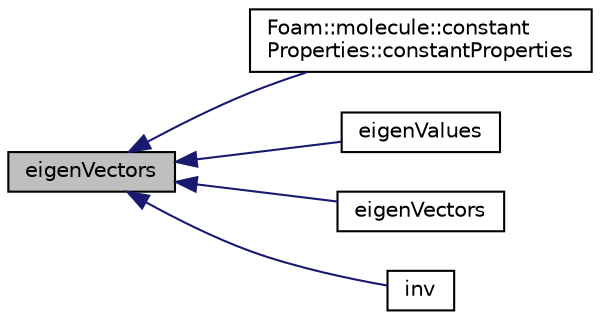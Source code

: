 digraph "eigenVectors"
{
  bgcolor="transparent";
  edge [fontname="Helvetica",fontsize="10",labelfontname="Helvetica",labelfontsize="10"];
  node [fontname="Helvetica",fontsize="10",shape=record];
  rankdir="LR";
  Node1 [label="eigenVectors",height=0.2,width=0.4,color="black", fillcolor="grey75", style="filled", fontcolor="black"];
  Node1 -> Node2 [dir="back",color="midnightblue",fontsize="10",style="solid",fontname="Helvetica"];
  Node2 [label="Foam::molecule::constant\lProperties::constantProperties",height=0.2,width=0.4,color="black",URL="$a00378.html#a48f10350a2cae9811619cc14159099d6",tooltip="Construct from dictionary. "];
  Node1 -> Node3 [dir="back",color="midnightblue",fontsize="10",style="solid",fontname="Helvetica"];
  Node3 [label="eigenValues",height=0.2,width=0.4,color="black",URL="$a10936.html#a37bf0152d9d006d5558824c4f18f1304"];
  Node1 -> Node4 [dir="back",color="midnightblue",fontsize="10",style="solid",fontname="Helvetica"];
  Node4 [label="eigenVectors",height=0.2,width=0.4,color="black",URL="$a10936.html#a209277454090501594bd8ba4809ce6bf"];
  Node1 -> Node5 [dir="back",color="midnightblue",fontsize="10",style="solid",fontname="Helvetica"];
  Node5 [label="inv",height=0.2,width=0.4,color="black",URL="$a10936.html#ae6901356b0eebc94bc1d28338a284d6f"];
}
